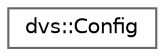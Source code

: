 digraph "类继承关系图"
{
 // INTERACTIVE_SVG=YES
 // LATEX_PDF_SIZE
  bgcolor="transparent";
  edge [fontname=Helvetica,fontsize=10,labelfontname=Helvetica,labelfontsize=10];
  node [fontname=Helvetica,fontsize=10,shape=box,height=0.2,width=0.4];
  rankdir="LR";
  Node0 [id="Node000000",label="dvs::Config",height=0.2,width=0.4,color="grey40", fillcolor="white", style="filled",URL="$de/d22/structdvs_1_1Config.html",tooltip="DVS Configuration structure"];
}
